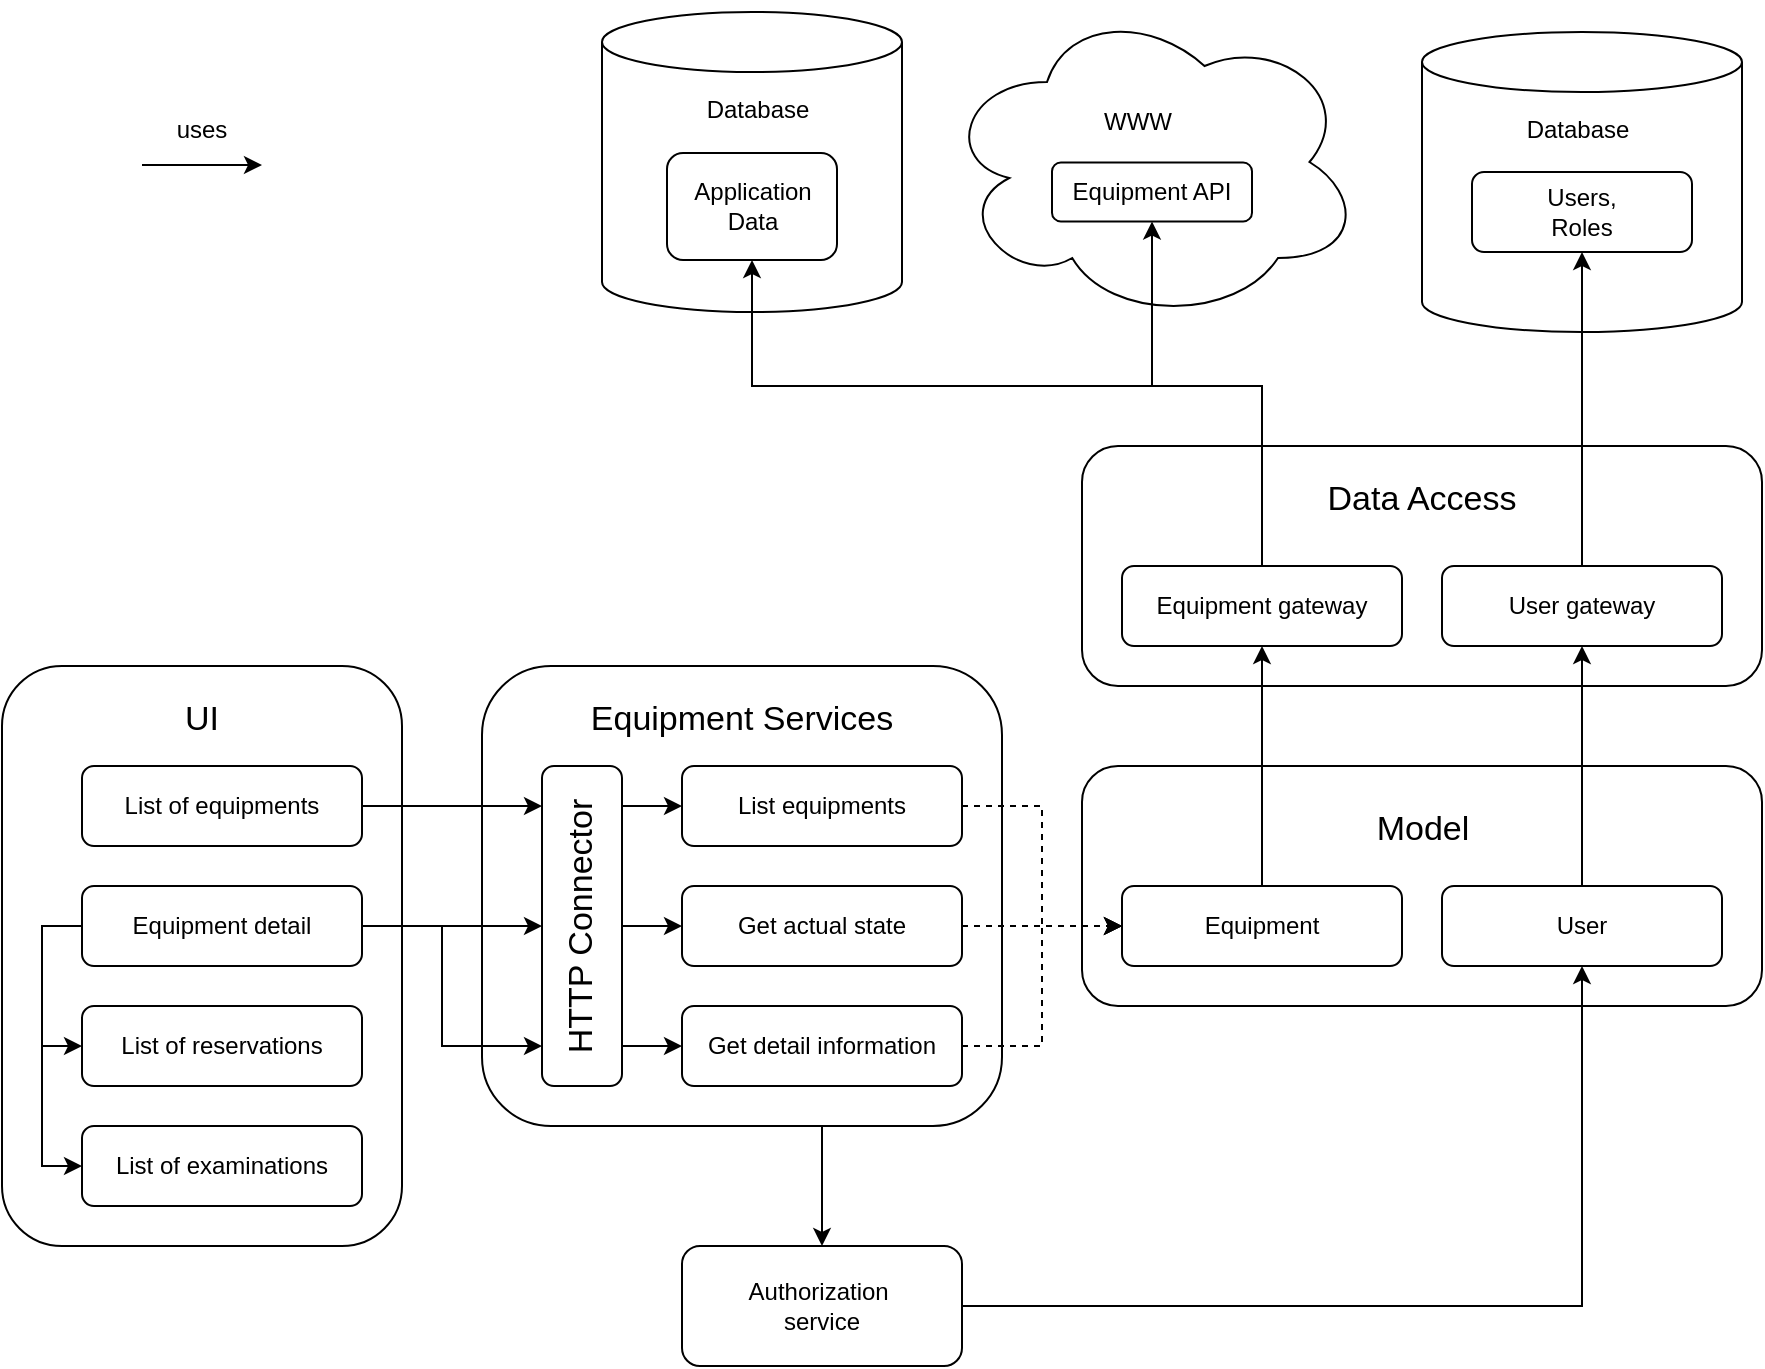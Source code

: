 <mxfile version="13.10.1" type="device"><diagram id="AQ98tFxw-fmjZBH52Otw" name="Page-1"><mxGraphModel dx="1097" dy="2158" grid="1" gridSize="10" guides="1" tooltips="1" connect="1" arrows="1" fold="1" page="1" pageScale="1" pageWidth="827" pageHeight="1169" math="0" shadow="0"><root><mxCell id="0"/><mxCell id="1" parent="0"/><mxCell id="jF9VJvVjpdylUwKHi8ue-23" value="" style="rounded=1;whiteSpace=wrap;html=1;" parent="1" vertex="1"><mxGeometry x="540" y="280" width="340" height="120" as="geometry"/></mxCell><mxCell id="k4AdRMOIC2Wfrc8zEAKp-4" style="edgeStyle=orthogonalEdgeStyle;rounded=0;orthogonalLoop=1;jettySize=auto;html=1;" parent="1" source="jF9VJvVjpdylUwKHi8ue-1" target="jF9VJvVjpdylUwKHi8ue-6" edge="1"><mxGeometry relative="1" as="geometry"><Array as="points"><mxPoint x="410" y="480"/><mxPoint x="410" y="480"/></Array></mxGeometry></mxCell><mxCell id="jF9VJvVjpdylUwKHi8ue-1" value="" style="rounded=1;whiteSpace=wrap;html=1;" parent="1" vertex="1"><mxGeometry x="240" y="230" width="260" height="230" as="geometry"/></mxCell><mxCell id="jF9VJvVjpdylUwKHi8ue-2" value="&lt;font style=&quot;font-size: 17px&quot;&gt;Equipment Services&lt;/font&gt;" style="text;html=1;strokeColor=none;fillColor=none;align=center;verticalAlign=middle;whiteSpace=wrap;rounded=0;fontSize=20;" parent="1" vertex="1"><mxGeometry x="280" y="240" width="180" height="30" as="geometry"/></mxCell><mxCell id="7ZxyXFGXY_rUFLjXFTU_-17" style="edgeStyle=orthogonalEdgeStyle;rounded=0;orthogonalLoop=1;jettySize=auto;html=1;dashed=1;" parent="1" source="jF9VJvVjpdylUwKHi8ue-3" target="jF9VJvVjpdylUwKHi8ue-26" edge="1"><mxGeometry relative="1" as="geometry"/></mxCell><mxCell id="jF9VJvVjpdylUwKHi8ue-3" value="Get actual state" style="rounded=1;whiteSpace=wrap;html=1;" parent="1" vertex="1"><mxGeometry x="340" y="340" width="140" height="40" as="geometry"/></mxCell><mxCell id="7ZxyXFGXY_rUFLjXFTU_-18" style="edgeStyle=orthogonalEdgeStyle;rounded=0;orthogonalLoop=1;jettySize=auto;html=1;entryX=0;entryY=0.5;entryDx=0;entryDy=0;dashed=1;" parent="1" source="jF9VJvVjpdylUwKHi8ue-4" target="jF9VJvVjpdylUwKHi8ue-26" edge="1"><mxGeometry relative="1" as="geometry"/></mxCell><mxCell id="jF9VJvVjpdylUwKHi8ue-4" value="Get detail information" style="rounded=1;whiteSpace=wrap;html=1;" parent="1" vertex="1"><mxGeometry x="340" y="400" width="140" height="40" as="geometry"/></mxCell><mxCell id="jF9VJvVjpdylUwKHi8ue-41" style="edgeStyle=orthogonalEdgeStyle;rounded=0;orthogonalLoop=1;jettySize=auto;html=1;exitX=1;exitY=0.5;exitDx=0;exitDy=0;" parent="1" source="jF9VJvVjpdylUwKHi8ue-6" target="jF9VJvVjpdylUwKHi8ue-25" edge="1"><mxGeometry relative="1" as="geometry"/></mxCell><mxCell id="jF9VJvVjpdylUwKHi8ue-6" value="Authorization&amp;nbsp;&lt;br&gt;service" style="rounded=1;whiteSpace=wrap;html=1;" parent="1" vertex="1"><mxGeometry x="340" y="520" width="140" height="60" as="geometry"/></mxCell><mxCell id="jF9VJvVjpdylUwKHi8ue-7" value="" style="rounded=1;whiteSpace=wrap;html=1;" parent="1" vertex="1"><mxGeometry y="230" width="200" height="290" as="geometry"/></mxCell><mxCell id="k4AdRMOIC2Wfrc8zEAKp-1" style="edgeStyle=orthogonalEdgeStyle;rounded=0;orthogonalLoop=1;jettySize=auto;html=1;" parent="1" source="jF9VJvVjpdylUwKHi8ue-8" target="7ZxyXFGXY_rUFLjXFTU_-3" edge="1"><mxGeometry relative="1" as="geometry"><Array as="points"><mxPoint x="250" y="300"/><mxPoint x="250" y="300"/></Array></mxGeometry></mxCell><mxCell id="jF9VJvVjpdylUwKHi8ue-8" value="List of equipments" style="rounded=1;whiteSpace=wrap;html=1;" parent="1" vertex="1"><mxGeometry x="40" y="280" width="140" height="40" as="geometry"/></mxCell><mxCell id="jF9VJvVjpdylUwKHi8ue-16" style="edgeStyle=orthogonalEdgeStyle;rounded=0;orthogonalLoop=1;jettySize=auto;html=1;exitX=0;exitY=0.5;exitDx=0;exitDy=0;entryX=0;entryY=0.5;entryDx=0;entryDy=0;" parent="1" source="jF9VJvVjpdylUwKHi8ue-9" target="jF9VJvVjpdylUwKHi8ue-11" edge="1"><mxGeometry relative="1" as="geometry"/></mxCell><mxCell id="jF9VJvVjpdylUwKHi8ue-17" style="edgeStyle=orthogonalEdgeStyle;rounded=0;orthogonalLoop=1;jettySize=auto;html=1;exitX=0;exitY=0.5;exitDx=0;exitDy=0;entryX=0;entryY=0.5;entryDx=0;entryDy=0;" parent="1" source="jF9VJvVjpdylUwKHi8ue-9" target="jF9VJvVjpdylUwKHi8ue-12" edge="1"><mxGeometry relative="1" as="geometry"/></mxCell><mxCell id="7ZxyXFGXY_rUFLjXFTU_-22" style="edgeStyle=orthogonalEdgeStyle;rounded=0;orthogonalLoop=1;jettySize=auto;html=1;" parent="1" source="jF9VJvVjpdylUwKHi8ue-9" target="7ZxyXFGXY_rUFLjXFTU_-3" edge="1"><mxGeometry relative="1" as="geometry"><Array as="points"><mxPoint x="250" y="360"/><mxPoint x="250" y="360"/></Array></mxGeometry></mxCell><mxCell id="7ZxyXFGXY_rUFLjXFTU_-23" style="edgeStyle=orthogonalEdgeStyle;rounded=0;orthogonalLoop=1;jettySize=auto;html=1;" parent="1" source="jF9VJvVjpdylUwKHi8ue-9" target="7ZxyXFGXY_rUFLjXFTU_-3" edge="1"><mxGeometry relative="1" as="geometry"><Array as="points"><mxPoint x="220" y="360"/><mxPoint x="220" y="420"/></Array></mxGeometry></mxCell><mxCell id="jF9VJvVjpdylUwKHi8ue-9" value="Equipment detail" style="rounded=1;whiteSpace=wrap;html=1;" parent="1" vertex="1"><mxGeometry x="40" y="340" width="140" height="40" as="geometry"/></mxCell><mxCell id="jF9VJvVjpdylUwKHi8ue-10" value="&lt;font style=&quot;font-size: 17px&quot;&gt;UI&lt;/font&gt;" style="text;html=1;strokeColor=none;fillColor=none;align=center;verticalAlign=middle;whiteSpace=wrap;rounded=0;fontSize=20;" parent="1" vertex="1"><mxGeometry x="20" y="240" width="160" height="30" as="geometry"/></mxCell><mxCell id="jF9VJvVjpdylUwKHi8ue-11" value="List of reservations" style="rounded=1;whiteSpace=wrap;html=1;" parent="1" vertex="1"><mxGeometry x="40" y="400" width="140" height="40" as="geometry"/></mxCell><mxCell id="jF9VJvVjpdylUwKHi8ue-12" value="List of examinations" style="rounded=1;whiteSpace=wrap;html=1;" parent="1" vertex="1"><mxGeometry x="40" y="460" width="140" height="40" as="geometry"/></mxCell><mxCell id="7ZxyXFGXY_rUFLjXFTU_-16" style="edgeStyle=orthogonalEdgeStyle;rounded=0;orthogonalLoop=1;jettySize=auto;html=1;entryX=0;entryY=0.5;entryDx=0;entryDy=0;dashed=1;" parent="1" source="jF9VJvVjpdylUwKHi8ue-18" target="jF9VJvVjpdylUwKHi8ue-26" edge="1"><mxGeometry relative="1" as="geometry"/></mxCell><mxCell id="jF9VJvVjpdylUwKHi8ue-18" value="List equipments" style="rounded=1;whiteSpace=wrap;html=1;" parent="1" vertex="1"><mxGeometry x="340" y="280" width="140" height="40" as="geometry"/></mxCell><mxCell id="jF9VJvVjpdylUwKHi8ue-25" value="User" style="rounded=1;whiteSpace=wrap;html=1;" parent="1" vertex="1"><mxGeometry x="720" y="340" width="140" height="40" as="geometry"/></mxCell><mxCell id="jF9VJvVjpdylUwKHi8ue-26" value="Equipment" style="rounded=1;whiteSpace=wrap;html=1;" parent="1" vertex="1"><mxGeometry x="560" y="340" width="140" height="40" as="geometry"/></mxCell><mxCell id="jF9VJvVjpdylUwKHi8ue-27" value="&lt;font style=&quot;font-size: 17px&quot;&gt;Model&lt;/font&gt;" style="text;html=1;strokeColor=none;fillColor=none;align=center;verticalAlign=middle;whiteSpace=wrap;rounded=0;fontSize=20;" parent="1" vertex="1"><mxGeometry x="583.75" y="290" width="252.5" height="40" as="geometry"/></mxCell><mxCell id="jF9VJvVjpdylUwKHi8ue-48" value="" style="shape=cylinder3;whiteSpace=wrap;html=1;boundedLbl=1;backgroundOutline=1;size=15;fontSize=35;" parent="1" vertex="1"><mxGeometry x="300" y="-97" width="150" height="150" as="geometry"/></mxCell><mxCell id="jF9VJvVjpdylUwKHi8ue-49" value="Database" style="text;html=1;strokeColor=none;fillColor=none;align=center;verticalAlign=middle;whiteSpace=wrap;rounded=0;fontSize=12;" parent="1" vertex="1"><mxGeometry x="357.5" y="-58" width="40" height="20" as="geometry"/></mxCell><mxCell id="jF9VJvVjpdylUwKHi8ue-50" value="Application Data" style="rounded=1;whiteSpace=wrap;html=1;fontSize=12;" parent="1" vertex="1"><mxGeometry x="332.5" y="-26.5" width="85" height="53.5" as="geometry"/></mxCell><mxCell id="jF9VJvVjpdylUwKHi8ue-51" value="" style="rounded=1;whiteSpace=wrap;html=1;" parent="1" vertex="1"><mxGeometry x="540" y="120" width="340" height="120" as="geometry"/></mxCell><mxCell id="jF9VJvVjpdylUwKHi8ue-52" value="User gateway" style="rounded=1;whiteSpace=wrap;html=1;" parent="1" vertex="1"><mxGeometry x="720" y="180" width="140" height="40" as="geometry"/></mxCell><mxCell id="qHnVciBnhsQOX7oDAV-G-5" style="edgeStyle=orthogonalEdgeStyle;rounded=0;orthogonalLoop=1;jettySize=auto;html=1;" edge="1" parent="1" source="jF9VJvVjpdylUwKHi8ue-53" target="jF9VJvVjpdylUwKHi8ue-50"><mxGeometry relative="1" as="geometry"><Array as="points"><mxPoint x="630" y="90"/><mxPoint x="375" y="90"/></Array></mxGeometry></mxCell><mxCell id="jF9VJvVjpdylUwKHi8ue-53" value="Equipment gateway" style="rounded=1;whiteSpace=wrap;html=1;" parent="1" vertex="1"><mxGeometry x="560" y="180" width="140" height="40" as="geometry"/></mxCell><mxCell id="jF9VJvVjpdylUwKHi8ue-54" value="&lt;font style=&quot;font-size: 17px&quot;&gt;Data Access&lt;/font&gt;" style="text;html=1;strokeColor=none;fillColor=none;align=center;verticalAlign=middle;whiteSpace=wrap;rounded=0;fontSize=20;" parent="1" vertex="1"><mxGeometry x="585" y="130" width="250" height="30" as="geometry"/></mxCell><mxCell id="jF9VJvVjpdylUwKHi8ue-55" style="edgeStyle=orthogonalEdgeStyle;rounded=0;orthogonalLoop=1;jettySize=auto;html=1;exitX=0.5;exitY=0;exitDx=0;exitDy=0;entryX=0.5;entryY=1;entryDx=0;entryDy=0;" parent="1" source="jF9VJvVjpdylUwKHi8ue-26" target="jF9VJvVjpdylUwKHi8ue-53" edge="1"><mxGeometry relative="1" as="geometry"/></mxCell><mxCell id="jF9VJvVjpdylUwKHi8ue-56" style="edgeStyle=orthogonalEdgeStyle;rounded=0;orthogonalLoop=1;jettySize=auto;html=1;exitX=0.5;exitY=0;exitDx=0;exitDy=0;" parent="1" source="jF9VJvVjpdylUwKHi8ue-25" target="jF9VJvVjpdylUwKHi8ue-52" edge="1"><mxGeometry relative="1" as="geometry"/></mxCell><mxCell id="jF9VJvVjpdylUwKHi8ue-62" value="" style="ellipse;shape=cloud;whiteSpace=wrap;html=1;" parent="1" vertex="1"><mxGeometry x="470" y="-102" width="210" height="160" as="geometry"/></mxCell><mxCell id="jF9VJvVjpdylUwKHi8ue-63" value="Equipment API" style="rounded=1;whiteSpace=wrap;html=1;fontSize=12;" parent="1" vertex="1"><mxGeometry x="525" y="-21.75" width="100" height="29.5" as="geometry"/></mxCell><mxCell id="jF9VJvVjpdylUwKHi8ue-64" value="WWW" style="text;html=1;strokeColor=none;fillColor=none;align=center;verticalAlign=middle;whiteSpace=wrap;rounded=0;fontSize=12;" parent="1" vertex="1"><mxGeometry x="547.5" y="-52" width="40" height="20" as="geometry"/></mxCell><mxCell id="jF9VJvVjpdylUwKHi8ue-65" style="edgeStyle=orthogonalEdgeStyle;rounded=0;orthogonalLoop=1;jettySize=auto;html=1;exitX=0.5;exitY=1;exitDx=0;exitDy=0;" parent="1" source="jF9VJvVjpdylUwKHi8ue-63" target="jF9VJvVjpdylUwKHi8ue-63" edge="1"><mxGeometry relative="1" as="geometry"/></mxCell><mxCell id="jF9VJvVjpdylUwKHi8ue-71" value="" style="shape=cylinder3;whiteSpace=wrap;html=1;boundedLbl=1;backgroundOutline=1;size=15;fontSize=35;" parent="1" vertex="1"><mxGeometry x="710" y="-87" width="160" height="150" as="geometry"/></mxCell><mxCell id="jF9VJvVjpdylUwKHi8ue-72" value="Database" style="text;html=1;strokeColor=none;fillColor=none;align=center;verticalAlign=middle;whiteSpace=wrap;rounded=0;fontSize=12;" parent="1" vertex="1"><mxGeometry x="767.5" y="-48" width="40" height="20" as="geometry"/></mxCell><mxCell id="jF9VJvVjpdylUwKHi8ue-73" value="Users,&lt;br style=&quot;font-size: 12px;&quot;&gt;Roles" style="rounded=1;whiteSpace=wrap;html=1;fontSize=12;" parent="1" vertex="1"><mxGeometry x="735" y="-17" width="110" height="40" as="geometry"/></mxCell><mxCell id="jF9VJvVjpdylUwKHi8ue-75" value="" style="endArrow=classic;html=1;" parent="1" edge="1"><mxGeometry width="50" height="50" relative="1" as="geometry"><mxPoint x="70" y="-20.5" as="sourcePoint"/><mxPoint x="130" y="-20.5" as="targetPoint"/></mxGeometry></mxCell><mxCell id="jF9VJvVjpdylUwKHi8ue-76" value="uses" style="text;html=1;strokeColor=none;fillColor=none;align=center;verticalAlign=middle;whiteSpace=wrap;rounded=0;" parent="1" vertex="1"><mxGeometry x="80" y="-48.5" width="40" height="20" as="geometry"/></mxCell><mxCell id="7ZxyXFGXY_rUFLjXFTU_-14" style="edgeStyle=orthogonalEdgeStyle;rounded=0;orthogonalLoop=1;jettySize=auto;html=1;" parent="1" source="7ZxyXFGXY_rUFLjXFTU_-3" target="jF9VJvVjpdylUwKHi8ue-3" edge="1"><mxGeometry relative="1" as="geometry"><Array as="points"><mxPoint x="310" y="360"/><mxPoint x="310" y="360"/></Array></mxGeometry></mxCell><mxCell id="7ZxyXFGXY_rUFLjXFTU_-15" style="edgeStyle=orthogonalEdgeStyle;rounded=0;orthogonalLoop=1;jettySize=auto;html=1;" parent="1" source="7ZxyXFGXY_rUFLjXFTU_-3" target="jF9VJvVjpdylUwKHi8ue-4" edge="1"><mxGeometry relative="1" as="geometry"><Array as="points"><mxPoint x="330" y="420"/><mxPoint x="330" y="420"/></Array></mxGeometry></mxCell><mxCell id="k4AdRMOIC2Wfrc8zEAKp-2" style="edgeStyle=orthogonalEdgeStyle;rounded=0;orthogonalLoop=1;jettySize=auto;html=1;" parent="1" source="7ZxyXFGXY_rUFLjXFTU_-3" target="jF9VJvVjpdylUwKHi8ue-18" edge="1"><mxGeometry relative="1" as="geometry"><Array as="points"><mxPoint x="320" y="300"/><mxPoint x="320" y="300"/></Array></mxGeometry></mxCell><mxCell id="7ZxyXFGXY_rUFLjXFTU_-3" value="" style="rounded=1;whiteSpace=wrap;html=1;direction=north;" parent="1" vertex="1"><mxGeometry x="270" y="280" width="40" height="160" as="geometry"/></mxCell><mxCell id="7ZxyXFGXY_rUFLjXFTU_-4" value="&lt;font style=&quot;font-size: 17px&quot;&gt;HTTP Connector&lt;br&gt;&lt;/font&gt;" style="text;html=1;strokeColor=none;fillColor=none;align=center;verticalAlign=middle;whiteSpace=wrap;rounded=0;direction=west;rotation=-90;" parent="1" vertex="1"><mxGeometry x="220" y="350" width="140" height="20" as="geometry"/></mxCell><mxCell id="qHnVciBnhsQOX7oDAV-G-3" style="edgeStyle=orthogonalEdgeStyle;rounded=0;orthogonalLoop=1;jettySize=auto;html=1;" edge="1" parent="1" source="jF9VJvVjpdylUwKHi8ue-52" target="jF9VJvVjpdylUwKHi8ue-73"><mxGeometry relative="1" as="geometry"/></mxCell><mxCell id="qHnVciBnhsQOX7oDAV-G-4" style="edgeStyle=orthogonalEdgeStyle;rounded=0;orthogonalLoop=1;jettySize=auto;html=1;" edge="1" parent="1" source="jF9VJvVjpdylUwKHi8ue-53" target="jF9VJvVjpdylUwKHi8ue-63"><mxGeometry relative="1" as="geometry"><Array as="points"><mxPoint x="630" y="90"/><mxPoint x="575" y="90"/></Array></mxGeometry></mxCell></root></mxGraphModel></diagram></mxfile>